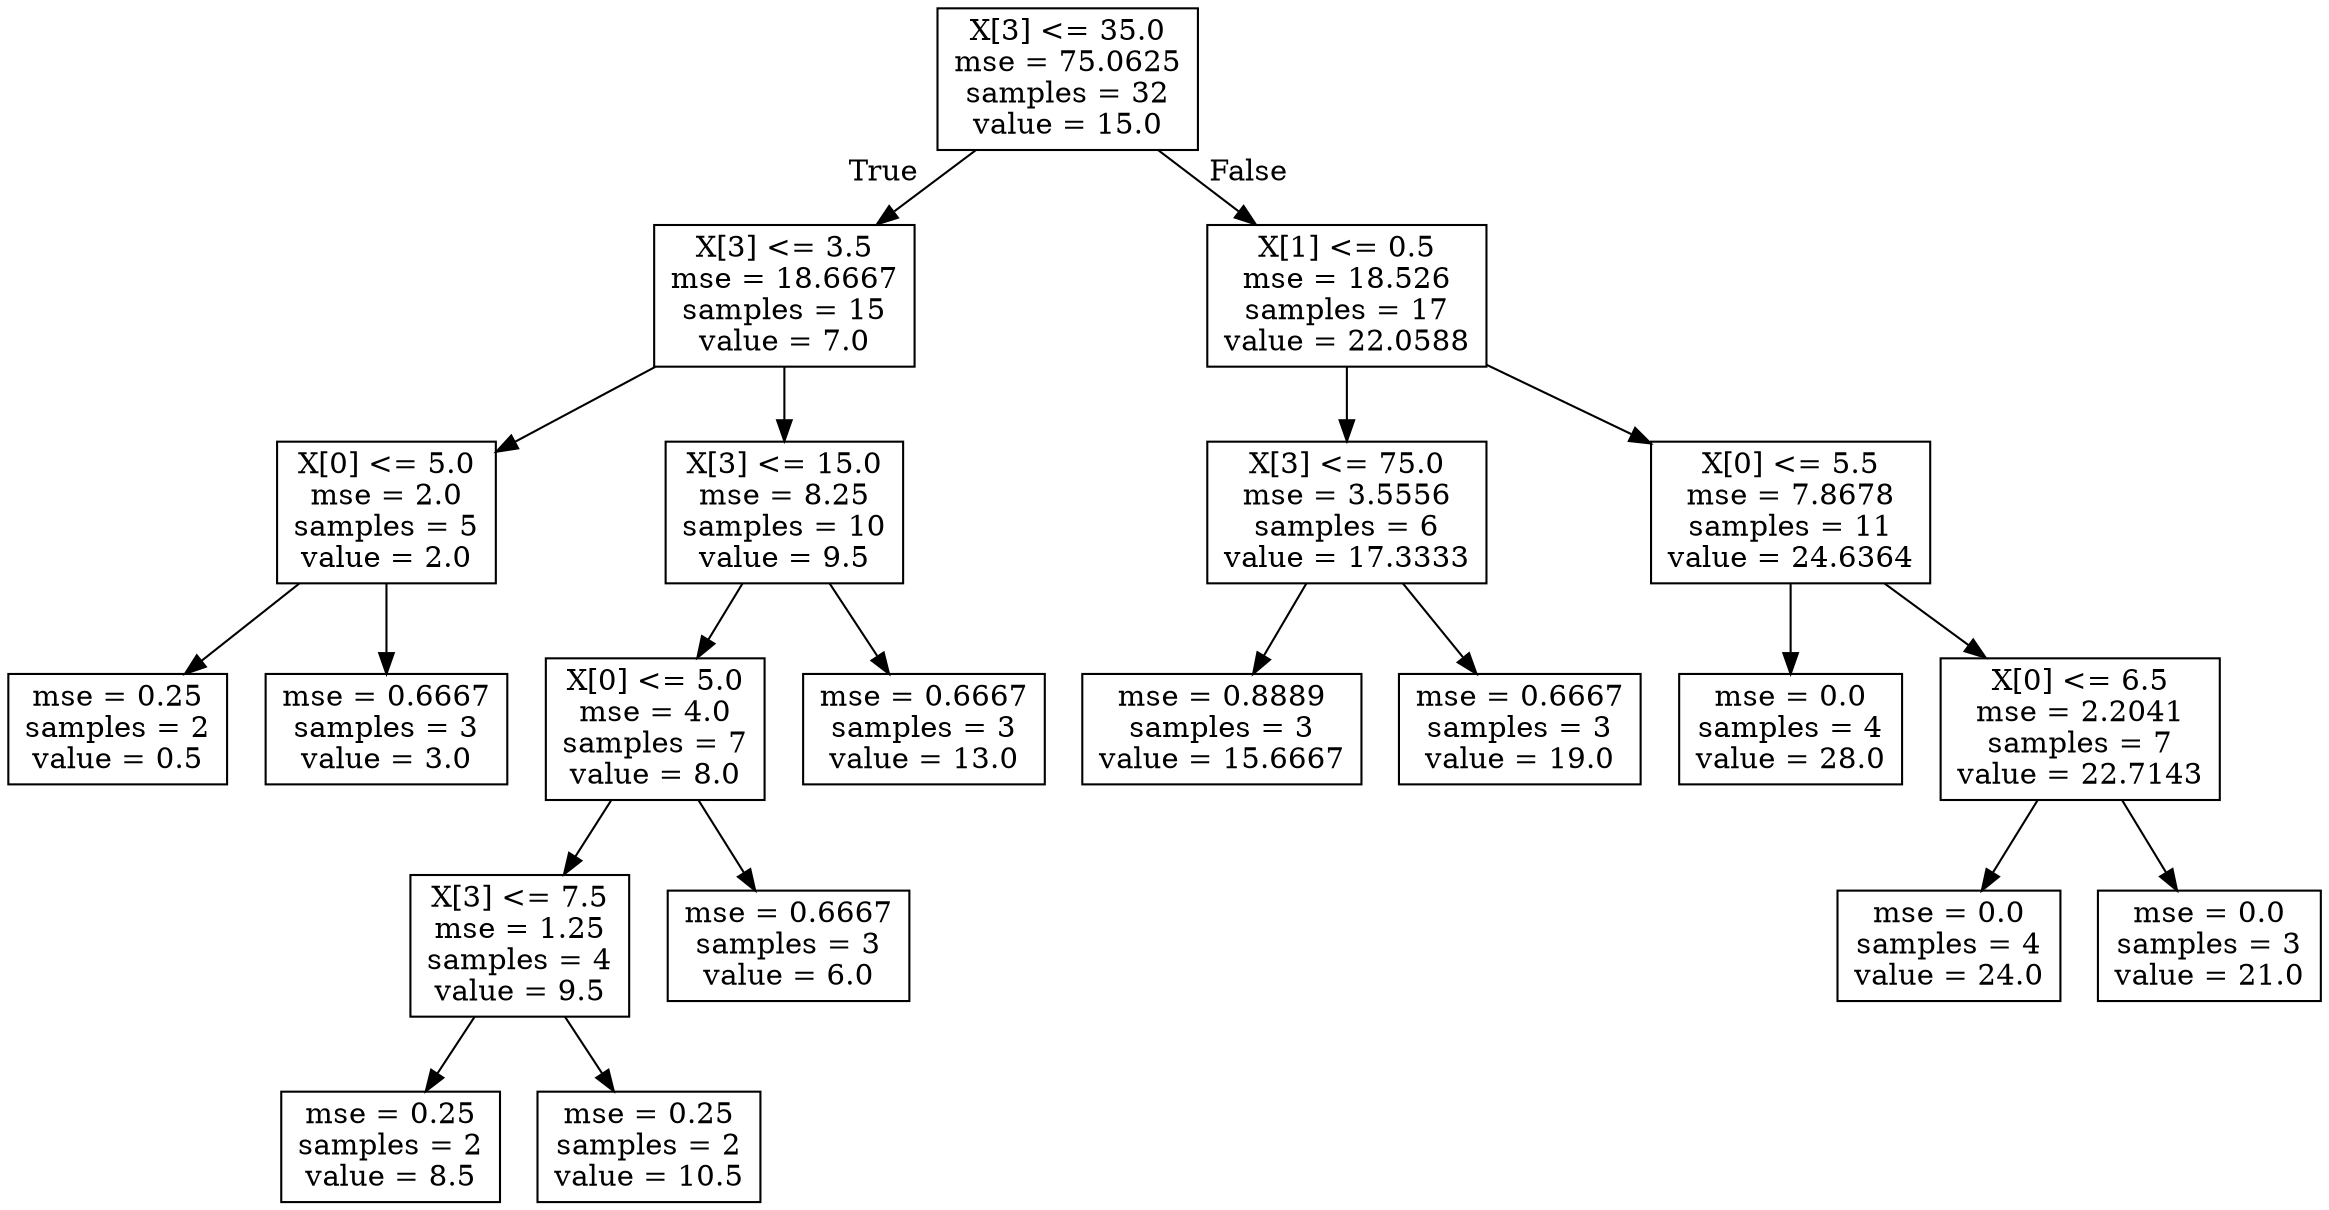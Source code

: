 digraph Tree {
node [shape=box] ;
0 [label="X[3] <= 35.0\nmse = 75.0625\nsamples = 32\nvalue = 15.0"] ;
1 [label="X[3] <= 3.5\nmse = 18.6667\nsamples = 15\nvalue = 7.0"] ;
0 -> 1 [labeldistance=2.5, labelangle=45, headlabel="True"] ;
2 [label="X[0] <= 5.0\nmse = 2.0\nsamples = 5\nvalue = 2.0"] ;
1 -> 2 ;
3 [label="mse = 0.25\nsamples = 2\nvalue = 0.5"] ;
2 -> 3 ;
4 [label="mse = 0.6667\nsamples = 3\nvalue = 3.0"] ;
2 -> 4 ;
5 [label="X[3] <= 15.0\nmse = 8.25\nsamples = 10\nvalue = 9.5"] ;
1 -> 5 ;
6 [label="X[0] <= 5.0\nmse = 4.0\nsamples = 7\nvalue = 8.0"] ;
5 -> 6 ;
7 [label="X[3] <= 7.5\nmse = 1.25\nsamples = 4\nvalue = 9.5"] ;
6 -> 7 ;
8 [label="mse = 0.25\nsamples = 2\nvalue = 8.5"] ;
7 -> 8 ;
9 [label="mse = 0.25\nsamples = 2\nvalue = 10.5"] ;
7 -> 9 ;
10 [label="mse = 0.6667\nsamples = 3\nvalue = 6.0"] ;
6 -> 10 ;
11 [label="mse = 0.6667\nsamples = 3\nvalue = 13.0"] ;
5 -> 11 ;
12 [label="X[1] <= 0.5\nmse = 18.526\nsamples = 17\nvalue = 22.0588"] ;
0 -> 12 [labeldistance=2.5, labelangle=-45, headlabel="False"] ;
13 [label="X[3] <= 75.0\nmse = 3.5556\nsamples = 6\nvalue = 17.3333"] ;
12 -> 13 ;
14 [label="mse = 0.8889\nsamples = 3\nvalue = 15.6667"] ;
13 -> 14 ;
15 [label="mse = 0.6667\nsamples = 3\nvalue = 19.0"] ;
13 -> 15 ;
16 [label="X[0] <= 5.5\nmse = 7.8678\nsamples = 11\nvalue = 24.6364"] ;
12 -> 16 ;
17 [label="mse = 0.0\nsamples = 4\nvalue = 28.0"] ;
16 -> 17 ;
18 [label="X[0] <= 6.5\nmse = 2.2041\nsamples = 7\nvalue = 22.7143"] ;
16 -> 18 ;
19 [label="mse = 0.0\nsamples = 4\nvalue = 24.0"] ;
18 -> 19 ;
20 [label="mse = 0.0\nsamples = 3\nvalue = 21.0"] ;
18 -> 20 ;
}
